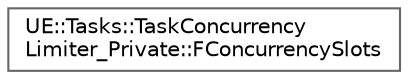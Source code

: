 digraph "Graphical Class Hierarchy"
{
 // INTERACTIVE_SVG=YES
 // LATEX_PDF_SIZE
  bgcolor="transparent";
  edge [fontname=Helvetica,fontsize=10,labelfontname=Helvetica,labelfontsize=10];
  node [fontname=Helvetica,fontsize=10,shape=box,height=0.2,width=0.4];
  rankdir="LR";
  Node0 [id="Node000000",label="UE::Tasks::TaskConcurrency\lLimiter_Private::FConcurrencySlots",height=0.2,width=0.4,color="grey40", fillcolor="white", style="filled",URL="$df/d3a/classUE_1_1Tasks_1_1TaskConcurrencyLimiter__Private_1_1FConcurrencySlots.html",tooltip=" "];
}
